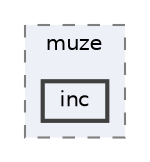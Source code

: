 digraph "resources/views/backend/subdomain/user/layout/muze/inc"
{
 // LATEX_PDF_SIZE
  bgcolor="transparent";
  edge [fontname=Helvetica,fontsize=10,labelfontname=Helvetica,labelfontsize=10];
  node [fontname=Helvetica,fontsize=10,shape=box,height=0.2,width=0.4];
  compound=true
  subgraph clusterdir_61d9a8974b03ff5756c26329a65279fa {
    graph [ bgcolor="#edf0f7", pencolor="grey50", label="muze", fontname=Helvetica,fontsize=10 style="filled,dashed", URL="dir_61d9a8974b03ff5756c26329a65279fa.html",tooltip=""]
  dir_acfd087c2c56b43dc55af67388bafad0 [label="inc", fillcolor="#edf0f7", color="grey25", style="filled,bold", URL="dir_acfd087c2c56b43dc55af67388bafad0.html",tooltip=""];
  }
}
